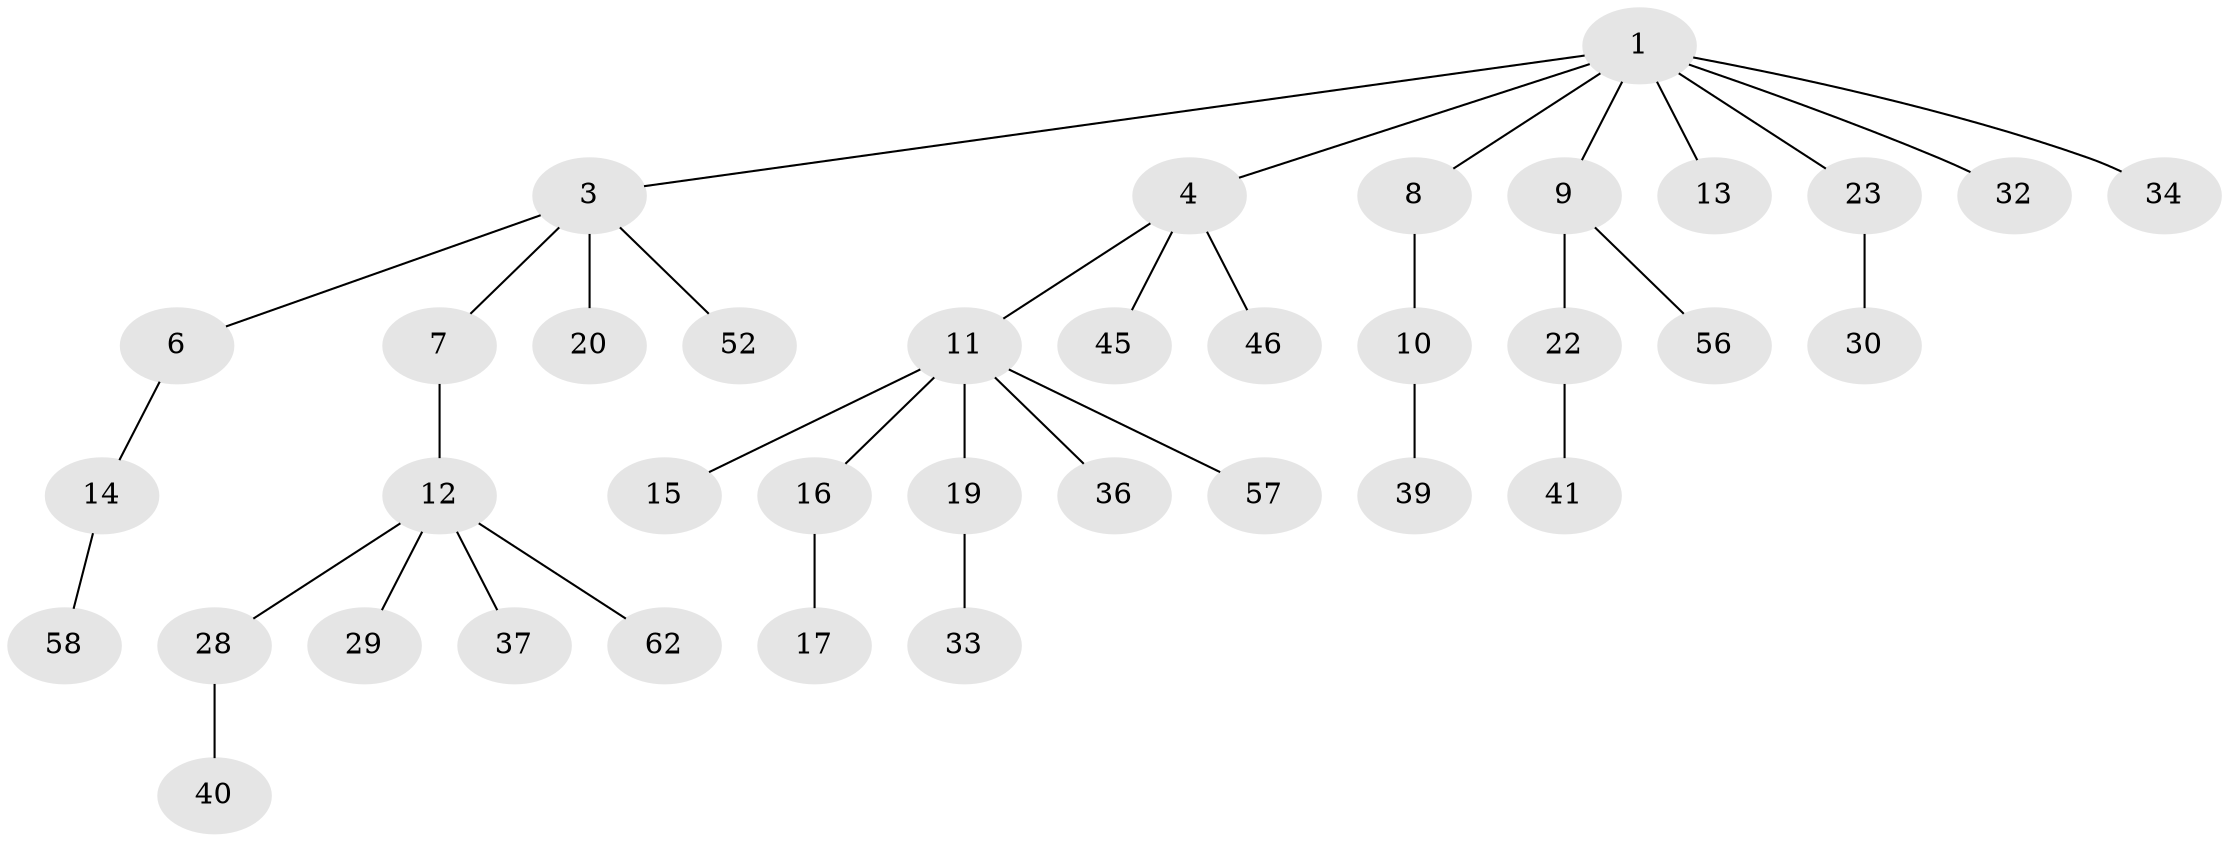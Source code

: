 // original degree distribution, {4: 0.0967741935483871, 6: 0.016129032258064516, 3: 0.11290322580645161, 2: 0.3064516129032258, 5: 0.016129032258064516, 1: 0.45161290322580644}
// Generated by graph-tools (version 1.1) at 2025/19/03/04/25 18:19:10]
// undirected, 37 vertices, 36 edges
graph export_dot {
graph [start="1"]
  node [color=gray90,style=filled];
  1 [super="+2"];
  3 [super="+5"];
  4;
  6 [super="+35"];
  7;
  8;
  9 [super="+21+51+24"];
  10 [super="+26"];
  11 [super="+31"];
  12 [super="+25+18"];
  13;
  14;
  15 [super="+49"];
  16;
  17 [super="+54+61"];
  19;
  20;
  22;
  23 [super="+55+60"];
  28;
  29;
  30;
  32 [super="+48"];
  33;
  34 [super="+43"];
  36 [super="+44+42"];
  37;
  39 [super="+59"];
  40;
  41;
  45;
  46;
  52;
  56;
  57;
  58;
  62;
  1 -- 3;
  1 -- 13;
  1 -- 23;
  1 -- 32;
  1 -- 34;
  1 -- 4;
  1 -- 8;
  1 -- 9;
  3 -- 6;
  3 -- 7;
  3 -- 20;
  3 -- 52;
  4 -- 11;
  4 -- 45;
  4 -- 46;
  6 -- 14;
  7 -- 12;
  8 -- 10;
  9 -- 22;
  9 -- 56;
  10 -- 39;
  11 -- 15;
  11 -- 16;
  11 -- 19;
  11 -- 57;
  11 -- 36;
  12 -- 28;
  12 -- 29;
  12 -- 37;
  12 -- 62;
  14 -- 58;
  16 -- 17;
  19 -- 33;
  22 -- 41;
  23 -- 30;
  28 -- 40;
}
